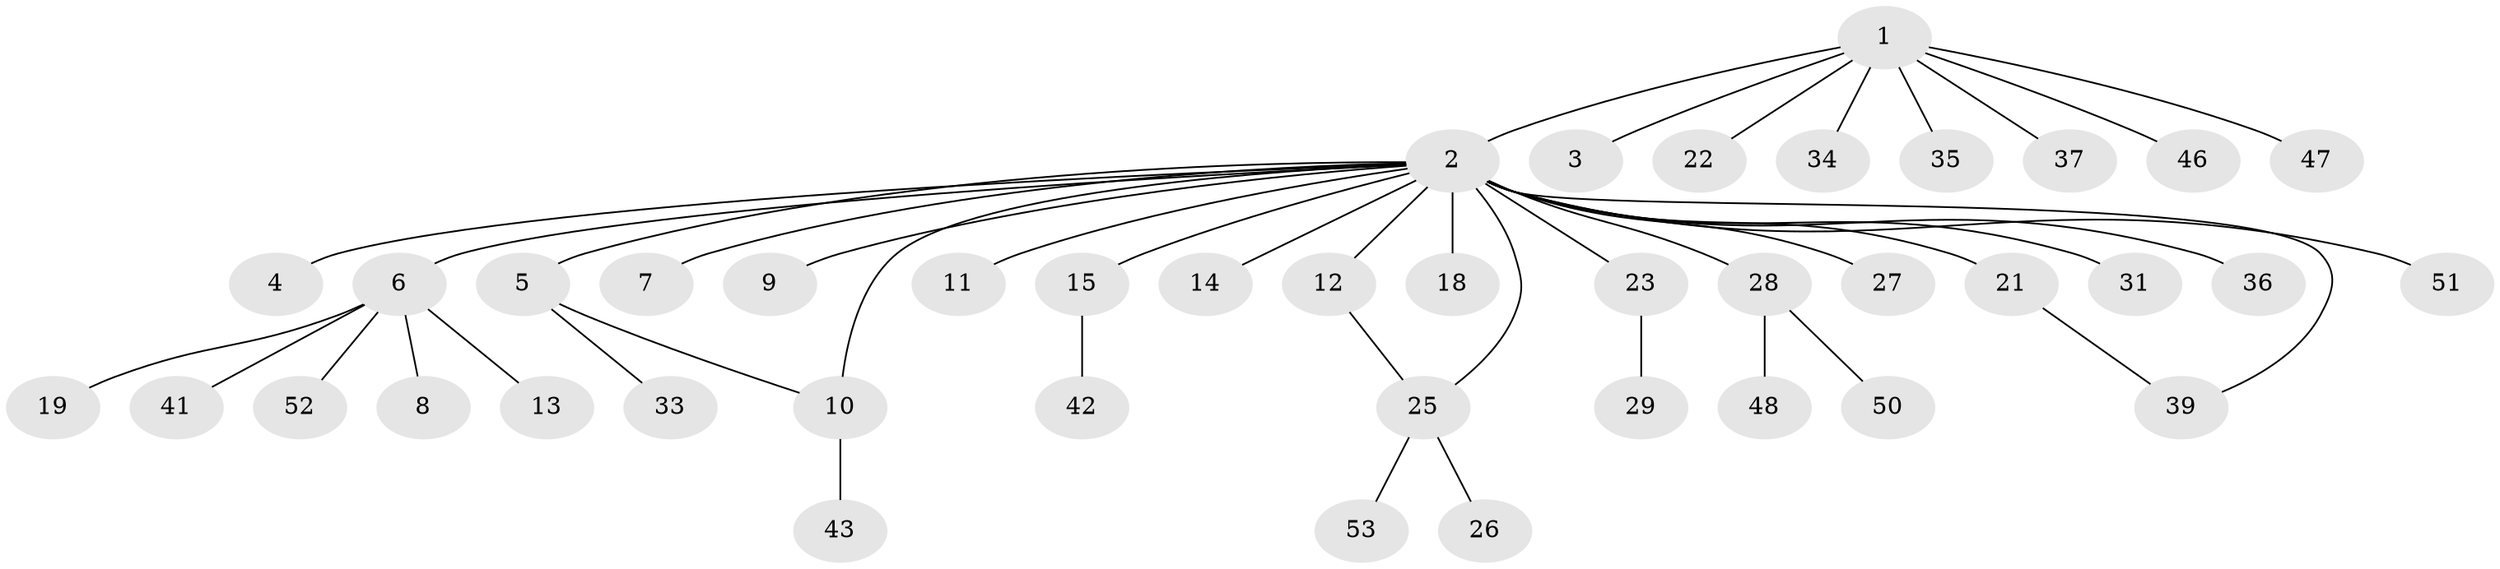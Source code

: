 // original degree distribution, {7: 0.03773584905660377, 23: 0.018867924528301886, 1: 0.660377358490566, 4: 0.03773584905660377, 2: 0.16981132075471697, 3: 0.05660377358490566, 5: 0.018867924528301886}
// Generated by graph-tools (version 1.1) at 2025/41/03/06/25 10:41:52]
// undirected, 42 vertices, 44 edges
graph export_dot {
graph [start="1"]
  node [color=gray90,style=filled];
  1 [super="+17"];
  2 [super="+32"];
  3;
  4;
  5 [super="+20"];
  6 [super="+45"];
  7;
  8;
  9 [super="+16"];
  10 [super="+30"];
  11;
  12 [super="+24"];
  13;
  14;
  15 [super="+38"];
  18;
  19;
  21;
  22;
  23;
  25 [super="+49"];
  26;
  27;
  28 [super="+40"];
  29;
  31;
  33;
  34;
  35;
  36;
  37;
  39 [super="+44"];
  41;
  42;
  43;
  46;
  47;
  48;
  50;
  51;
  52;
  53;
  1 -- 2;
  1 -- 3;
  1 -- 22;
  1 -- 34;
  1 -- 37;
  1 -- 46;
  1 -- 35;
  1 -- 47;
  2 -- 4;
  2 -- 5;
  2 -- 6;
  2 -- 7;
  2 -- 9;
  2 -- 11;
  2 -- 12;
  2 -- 14;
  2 -- 15;
  2 -- 18;
  2 -- 21;
  2 -- 23;
  2 -- 25;
  2 -- 27;
  2 -- 28 [weight=2];
  2 -- 31;
  2 -- 36;
  2 -- 39;
  2 -- 51;
  2 -- 10;
  5 -- 10;
  5 -- 33;
  6 -- 8;
  6 -- 13;
  6 -- 19;
  6 -- 41;
  6 -- 52;
  10 -- 43;
  12 -- 25;
  15 -- 42;
  21 -- 39;
  23 -- 29;
  25 -- 26;
  25 -- 53;
  28 -- 48;
  28 -- 50;
}
